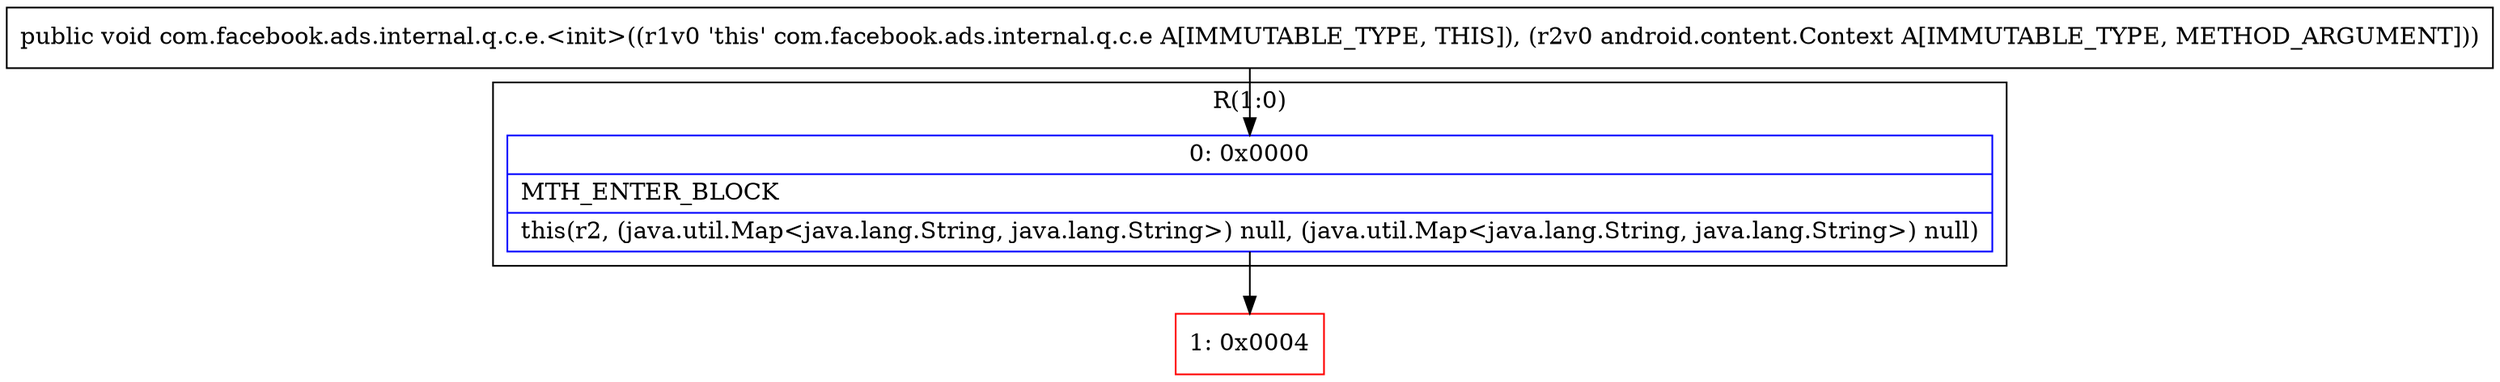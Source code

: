 digraph "CFG forcom.facebook.ads.internal.q.c.e.\<init\>(Landroid\/content\/Context;)V" {
subgraph cluster_Region_1637992036 {
label = "R(1:0)";
node [shape=record,color=blue];
Node_0 [shape=record,label="{0\:\ 0x0000|MTH_ENTER_BLOCK\l|this(r2, (java.util.Map\<java.lang.String, java.lang.String\>) null, (java.util.Map\<java.lang.String, java.lang.String\>) null)\l}"];
}
Node_1 [shape=record,color=red,label="{1\:\ 0x0004}"];
MethodNode[shape=record,label="{public void com.facebook.ads.internal.q.c.e.\<init\>((r1v0 'this' com.facebook.ads.internal.q.c.e A[IMMUTABLE_TYPE, THIS]), (r2v0 android.content.Context A[IMMUTABLE_TYPE, METHOD_ARGUMENT])) }"];
MethodNode -> Node_0;
Node_0 -> Node_1;
}


